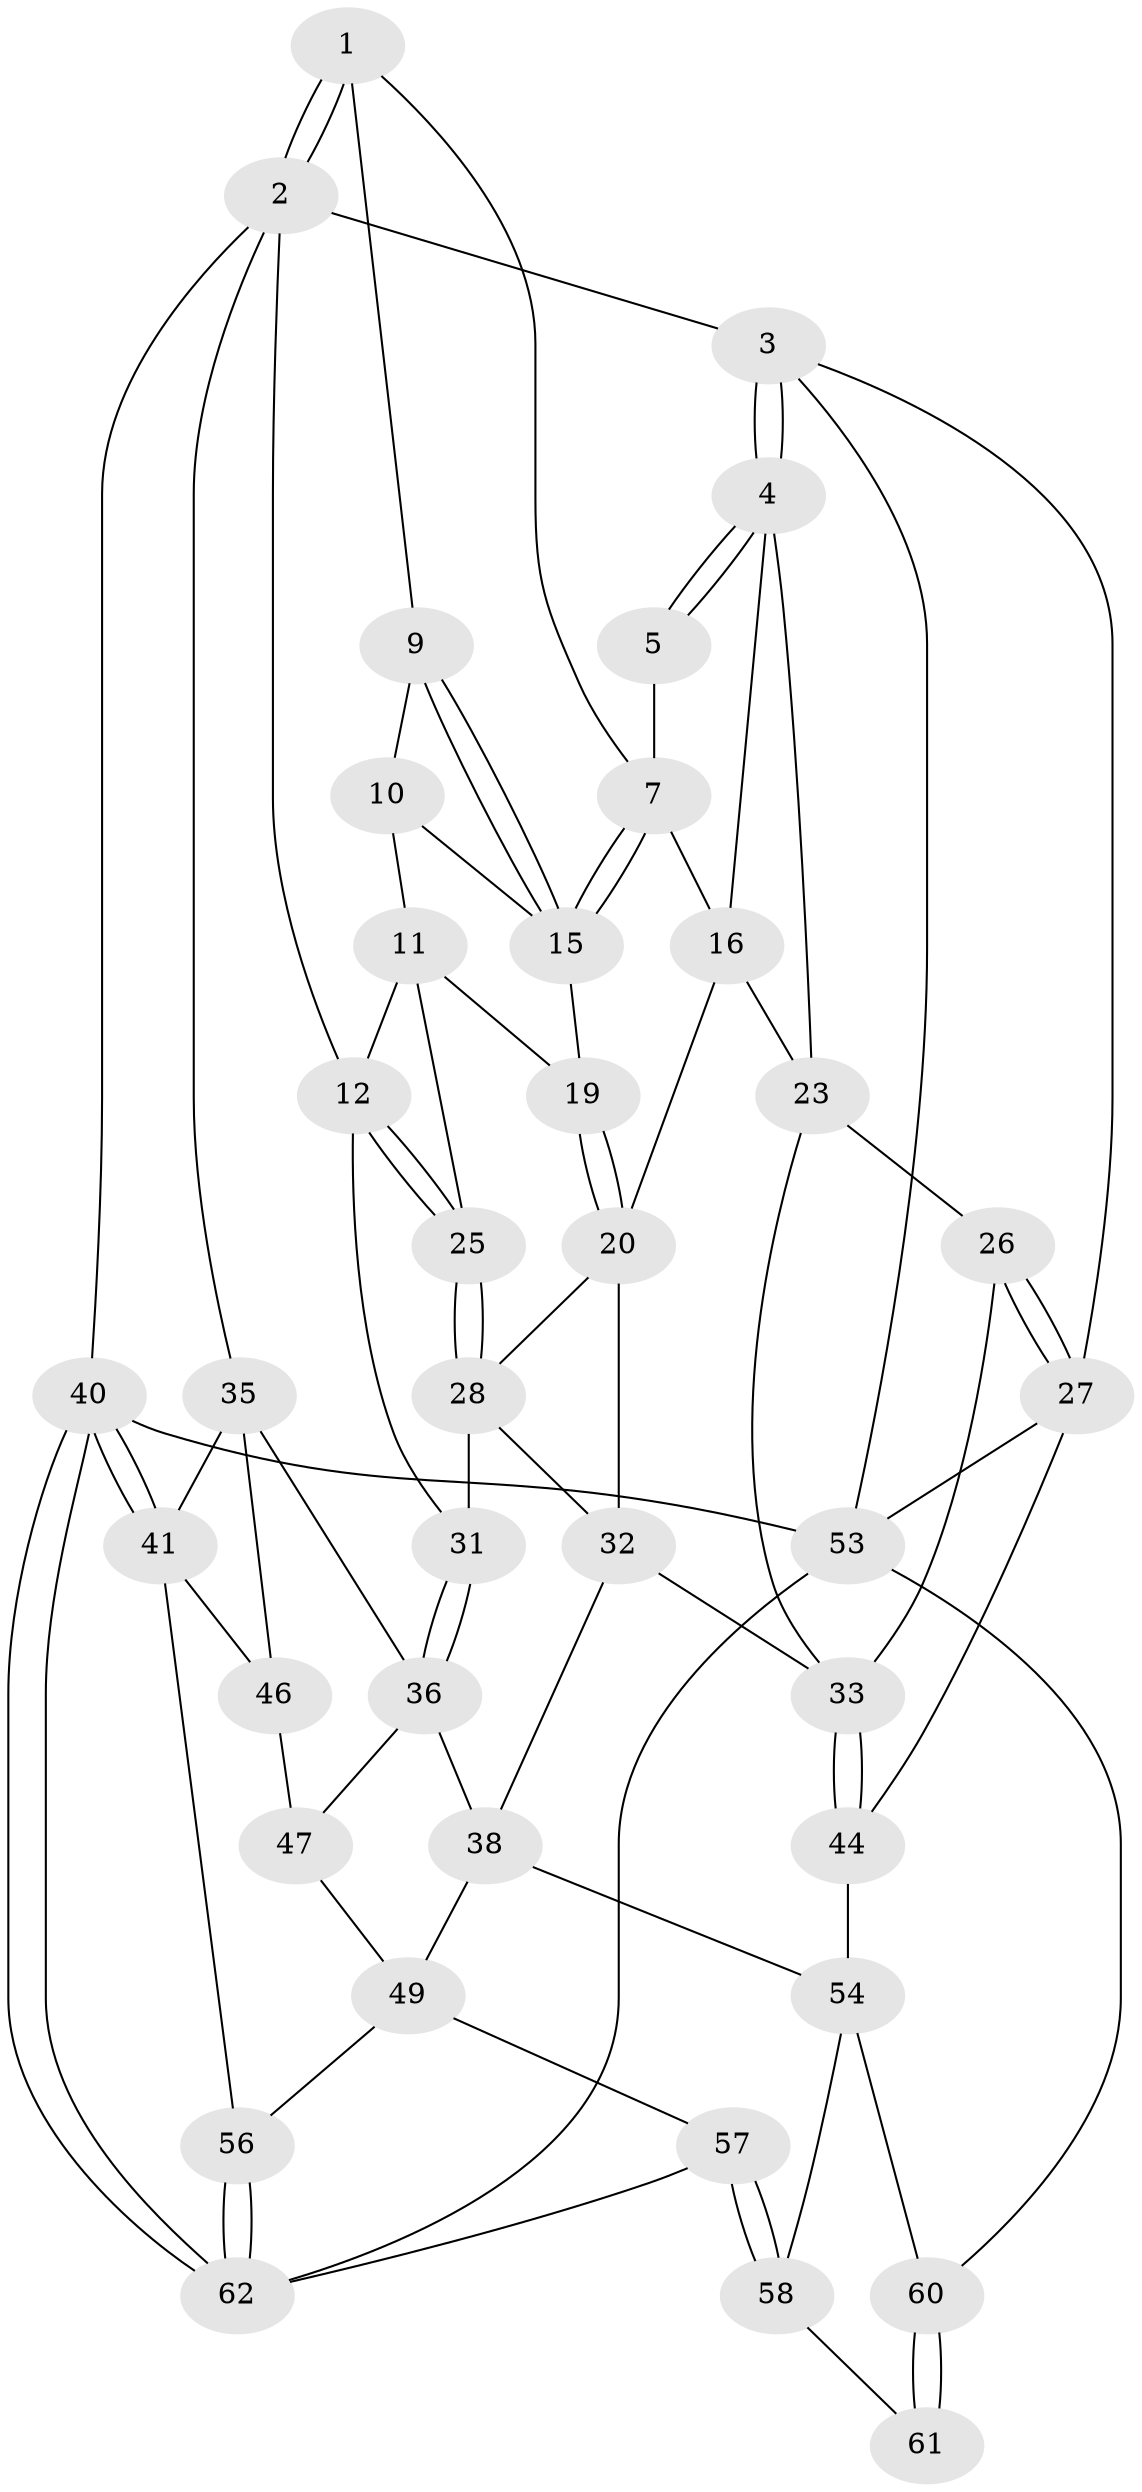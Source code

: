 // original degree distribution, {3: 0.030303030303030304, 5: 0.48484848484848486, 6: 0.22727272727272727, 4: 0.25757575757575757}
// Generated by graph-tools (version 1.1) at 2025/42/03/06/25 10:42:35]
// undirected, 39 vertices, 86 edges
graph export_dot {
graph [start="1"]
  node [color=gray90,style=filled];
  1 [pos="+0.5010174200499016+0",super="+6"];
  2 [pos="+1+0",super="+14"];
  3 [pos="+0+0"];
  4 [pos="+0+0",super="+17"];
  5 [pos="+0.2425211516288601+0"];
  7 [pos="+0.3195588406924619+0.1353938088504727",super="+8"];
  9 [pos="+0.5404165262705062+0.013566815651285945"];
  10 [pos="+0.5440122880033041+0.023563861613638267"];
  11 [pos="+0.5604031785064484+0.06369200589821924",super="+22"];
  12 [pos="+0.6704499989150922+0.16803488546816048",super="+13"];
  15 [pos="+0.3593465586485589+0.19224487602641752",super="+18"];
  16 [pos="+0.23666973934207478+0.16351494739639544",super="+21"];
  19 [pos="+0.384529092055384+0.28076771922127414"];
  20 [pos="+0.34319829841492067+0.30841274732848656",super="+30"];
  23 [pos="+0.21220389444449284+0.32070609885719437",super="+24"];
  25 [pos="+0.5746748038366066+0.3941807425644057"];
  26 [pos="+0+0.41540621158989516"];
  27 [pos="+0+0.4503300366322056",super="+45"];
  28 [pos="+0.5798346846825673+0.41510056005196827",super="+29"];
  31 [pos="+0.7538239026893329+0.391275957512418"];
  32 [pos="+0.25605465075742806+0.5912891346096921",super="+39"];
  33 [pos="+0.2531383317228297+0.5922848923771723",super="+34"];
  35 [pos="+1+0.15882019534878522",super="+43"];
  36 [pos="+0.8172642640200546+0.5013291190082259",super="+37"];
  38 [pos="+0.5969617922939556+0.6602986044020321",super="+51"];
  40 [pos="+1+1"];
  41 [pos="+1+0.9253985001587641",super="+42"];
  44 [pos="+0.1570898295556206+0.7554375451105356"];
  46 [pos="+0.9221432270351027+0.5656288619514555",super="+52"];
  47 [pos="+0.8825826859554935+0.5696114903517564",super="+48"];
  49 [pos="+0.7824690058445833+0.7728981214668962",super="+50"];
  53 [pos="+0+1",super="+66"];
  54 [pos="+0.5927627678529523+0.6925027469702603",super="+55"];
  56 [pos="+0.8563450667570804+0.8333303269894026"];
  57 [pos="+0.7215028706968702+1"];
  58 [pos="+0.5939705091873686+0.9357925637254627",super="+59"];
  60 [pos="+0.35358359120508315+0.9394391313143571",super="+65"];
  61 [pos="+0.46095270005822203+0.8754150211393865",super="+64"];
  62 [pos="+0.9868377147333913+1",super="+63"];
  1 -- 2;
  1 -- 2;
  1 -- 9;
  1 -- 7;
  2 -- 3;
  2 -- 40;
  2 -- 35;
  2 -- 12;
  3 -- 4;
  3 -- 4;
  3 -- 27;
  3 -- 53;
  4 -- 5;
  4 -- 5;
  4 -- 16;
  4 -- 23;
  5 -- 7;
  7 -- 15;
  7 -- 15;
  7 -- 16;
  9 -- 10;
  9 -- 15;
  9 -- 15;
  10 -- 11;
  10 -- 15;
  11 -- 12;
  11 -- 19;
  11 -- 25;
  12 -- 25;
  12 -- 25;
  12 -- 31;
  15 -- 19;
  16 -- 20;
  16 -- 23;
  19 -- 20;
  19 -- 20;
  20 -- 32;
  20 -- 28;
  23 -- 26;
  23 -- 33;
  25 -- 28;
  25 -- 28;
  26 -- 27;
  26 -- 27;
  26 -- 33;
  27 -- 44;
  27 -- 53;
  28 -- 31;
  28 -- 32;
  31 -- 36;
  31 -- 36;
  32 -- 33;
  32 -- 38;
  33 -- 44;
  33 -- 44;
  35 -- 36;
  35 -- 41;
  35 -- 46;
  36 -- 38;
  36 -- 47;
  38 -- 54;
  38 -- 49;
  40 -- 41;
  40 -- 41;
  40 -- 62;
  40 -- 62;
  40 -- 53;
  41 -- 56;
  41 -- 46;
  44 -- 54;
  46 -- 47 [weight=2];
  47 -- 49;
  49 -- 56;
  49 -- 57;
  53 -- 60;
  53 -- 62;
  54 -- 60;
  54 -- 58;
  56 -- 62;
  56 -- 62;
  57 -- 58;
  57 -- 58;
  57 -- 62;
  58 -- 61 [weight=2];
  60 -- 61 [weight=2];
  60 -- 61;
}
